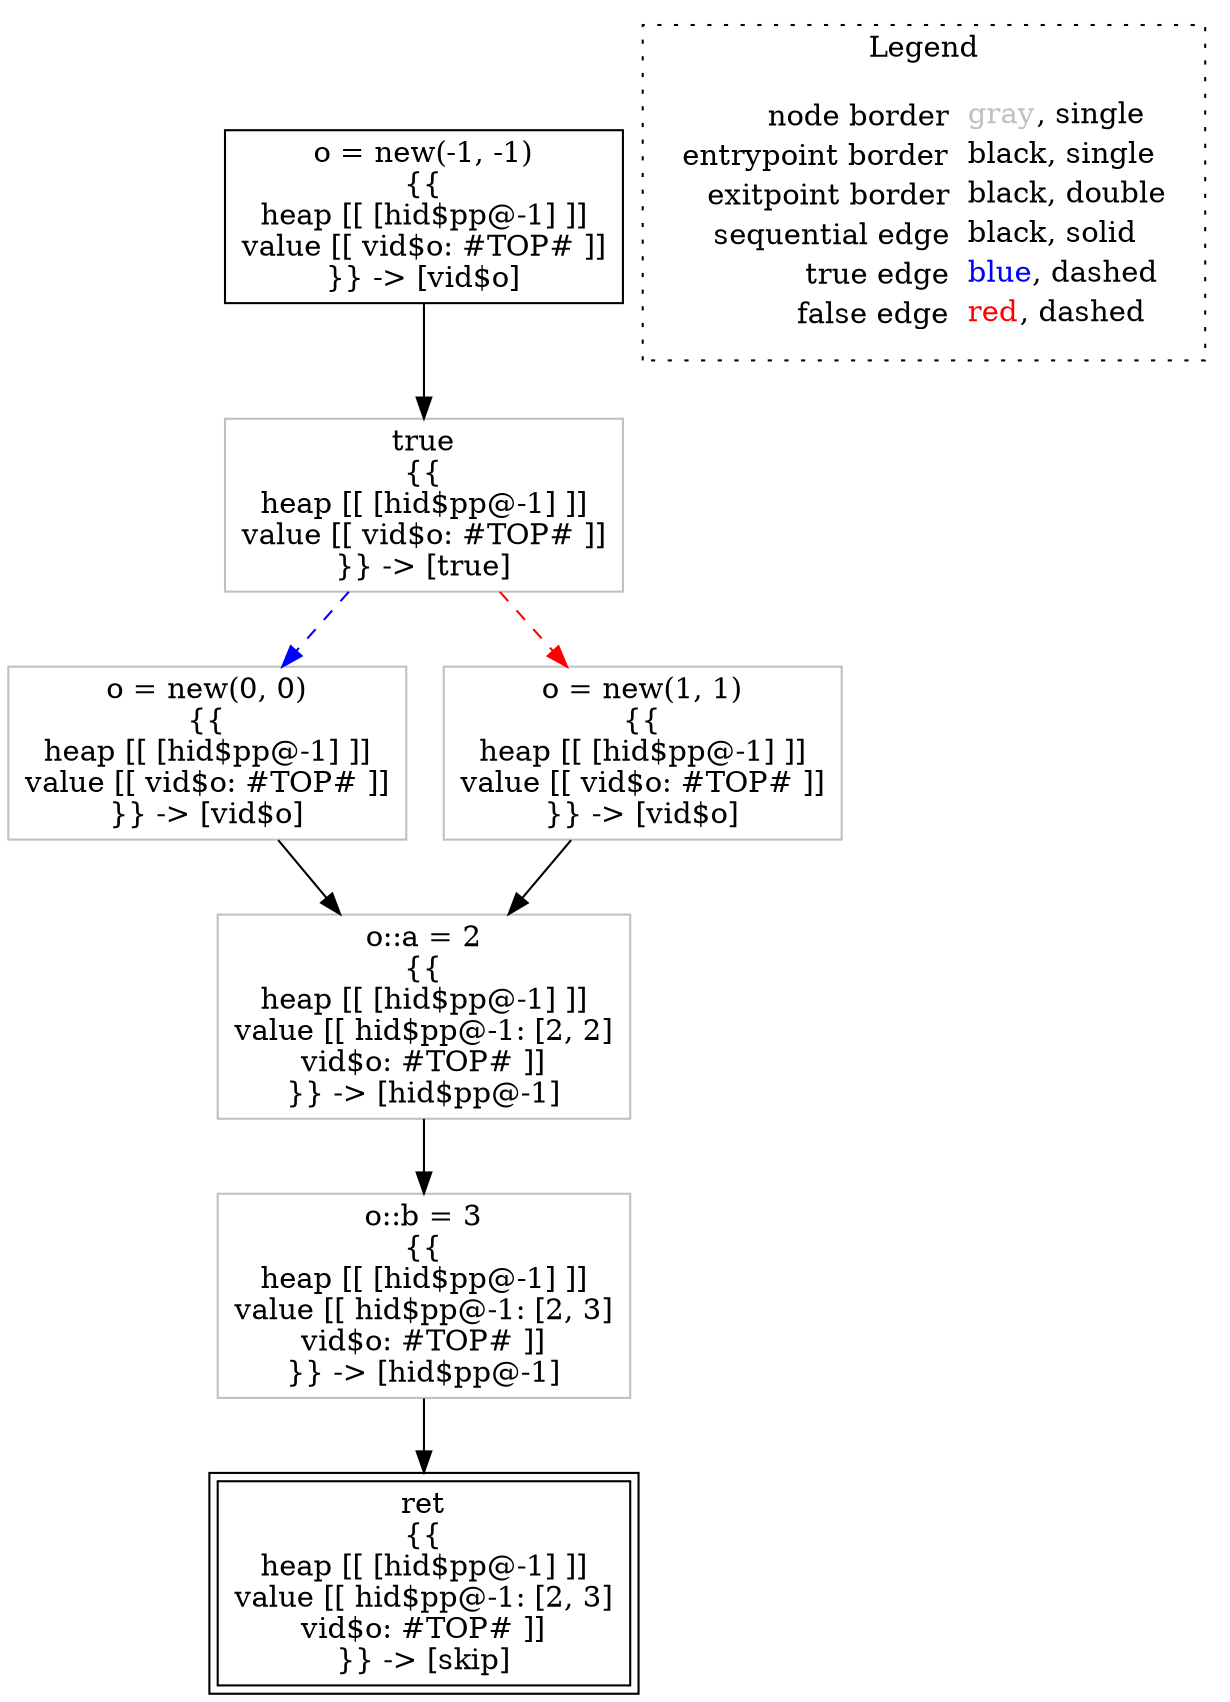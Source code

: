 digraph {
	"node0" [shape="rect",color="black",label=<o = new(-1, -1)<BR/>{{<BR/>heap [[ [hid$pp@-1] ]]<BR/>value [[ vid$o: #TOP# ]]<BR/>}} -&gt; [vid$o]>];
	"node1" [shape="rect",color="gray",label=<o = new(0, 0)<BR/>{{<BR/>heap [[ [hid$pp@-1] ]]<BR/>value [[ vid$o: #TOP# ]]<BR/>}} -&gt; [vid$o]>];
	"node2" [shape="rect",color="black",peripheries="2",label=<ret<BR/>{{<BR/>heap [[ [hid$pp@-1] ]]<BR/>value [[ hid$pp@-1: [2, 3]<BR/>vid$o: #TOP# ]]<BR/>}} -&gt; [skip]>];
	"node3" [shape="rect",color="gray",label=<true<BR/>{{<BR/>heap [[ [hid$pp@-1] ]]<BR/>value [[ vid$o: #TOP# ]]<BR/>}} -&gt; [true]>];
	"node4" [shape="rect",color="gray",label=<o = new(1, 1)<BR/>{{<BR/>heap [[ [hid$pp@-1] ]]<BR/>value [[ vid$o: #TOP# ]]<BR/>}} -&gt; [vid$o]>];
	"node5" [shape="rect",color="gray",label=<o::b = 3<BR/>{{<BR/>heap [[ [hid$pp@-1] ]]<BR/>value [[ hid$pp@-1: [2, 3]<BR/>vid$o: #TOP# ]]<BR/>}} -&gt; [hid$pp@-1]>];
	"node6" [shape="rect",color="gray",label=<o::a = 2<BR/>{{<BR/>heap [[ [hid$pp@-1] ]]<BR/>value [[ hid$pp@-1: [2, 2]<BR/>vid$o: #TOP# ]]<BR/>}} -&gt; [hid$pp@-1]>];
	"node0" -> "node3" [color="black"];
	"node1" -> "node6" [color="black"];
	"node3" -> "node1" [color="blue",style="dashed"];
	"node3" -> "node4" [color="red",style="dashed"];
	"node4" -> "node6" [color="black"];
	"node5" -> "node2" [color="black"];
	"node6" -> "node5" [color="black"];
subgraph cluster_legend {
	label="Legend";
	style=dotted;
	node [shape=plaintext];
	"legend" [label=<<table border="0" cellpadding="2" cellspacing="0" cellborder="0"><tr><td align="right">node border&nbsp;</td><td align="left"><font color="gray">gray</font>, single</td></tr><tr><td align="right">entrypoint border&nbsp;</td><td align="left"><font color="black">black</font>, single</td></tr><tr><td align="right">exitpoint border&nbsp;</td><td align="left"><font color="black">black</font>, double</td></tr><tr><td align="right">sequential edge&nbsp;</td><td align="left"><font color="black">black</font>, solid</td></tr><tr><td align="right">true edge&nbsp;</td><td align="left"><font color="blue">blue</font>, dashed</td></tr><tr><td align="right">false edge&nbsp;</td><td align="left"><font color="red">red</font>, dashed</td></tr></table>>];
}

}
